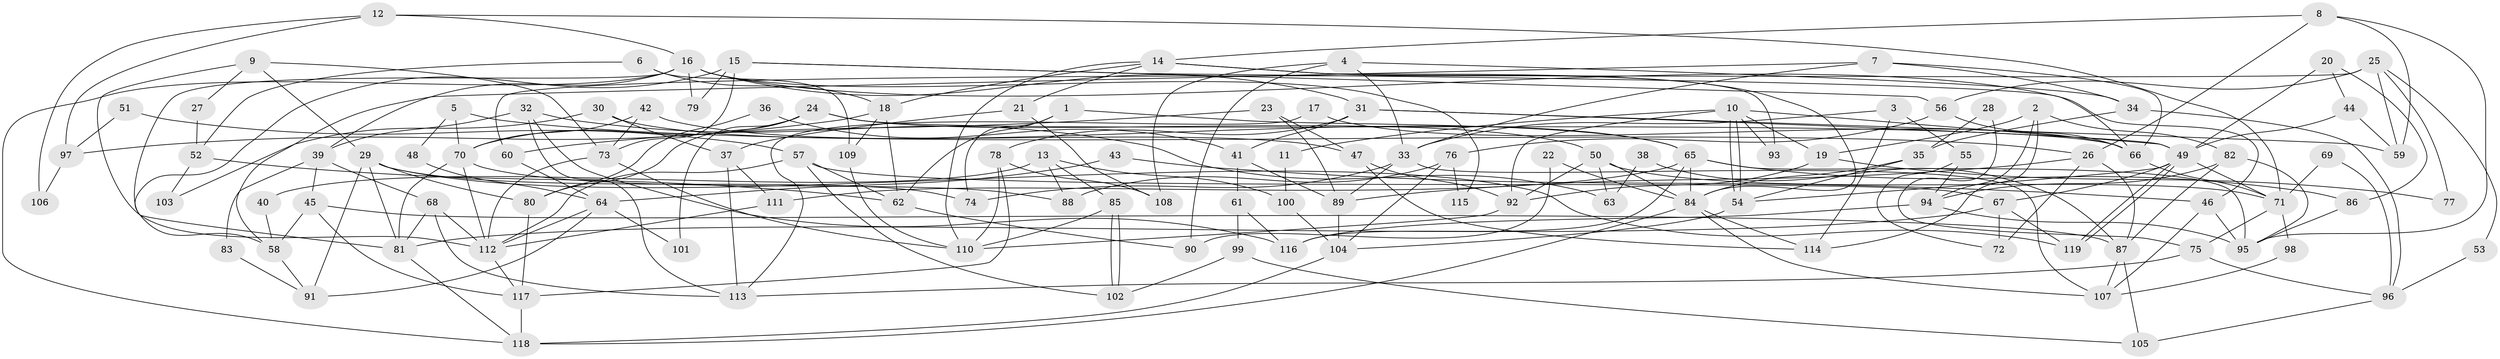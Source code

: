 // coarse degree distribution, {4: 0.2777777777777778, 7: 0.1111111111111111, 6: 0.06944444444444445, 2: 0.05555555555555555, 9: 0.05555555555555555, 3: 0.18055555555555555, 5: 0.18055555555555555, 8: 0.05555555555555555, 10: 0.013888888888888888}
// Generated by graph-tools (version 1.1) at 2025/37/03/04/25 23:37:09]
// undirected, 119 vertices, 238 edges
graph export_dot {
  node [color=gray90,style=filled];
  1;
  2;
  3;
  4;
  5;
  6;
  7;
  8;
  9;
  10;
  11;
  12;
  13;
  14;
  15;
  16;
  17;
  18;
  19;
  20;
  21;
  22;
  23;
  24;
  25;
  26;
  27;
  28;
  29;
  30;
  31;
  32;
  33;
  34;
  35;
  36;
  37;
  38;
  39;
  40;
  41;
  42;
  43;
  44;
  45;
  46;
  47;
  48;
  49;
  50;
  51;
  52;
  53;
  54;
  55;
  56;
  57;
  58;
  59;
  60;
  61;
  62;
  63;
  64;
  65;
  66;
  67;
  68;
  69;
  70;
  71;
  72;
  73;
  74;
  75;
  76;
  77;
  78;
  79;
  80;
  81;
  82;
  83;
  84;
  85;
  86;
  87;
  88;
  89;
  90;
  91;
  92;
  93;
  94;
  95;
  96;
  97;
  98;
  99;
  100;
  101;
  102;
  103;
  104;
  105;
  106;
  107;
  108;
  109;
  110;
  111;
  112;
  113;
  114;
  115;
  116;
  117;
  118;
  119;
  1 -- 74;
  1 -- 65;
  1 -- 62;
  2 -- 94;
  2 -- 19;
  2 -- 82;
  2 -- 114;
  3 -- 114;
  3 -- 33;
  3 -- 55;
  4 -- 108;
  4 -- 33;
  4 -- 34;
  4 -- 90;
  5 -- 26;
  5 -- 70;
  5 -- 48;
  6 -- 109;
  6 -- 18;
  6 -- 52;
  7 -- 34;
  7 -- 58;
  7 -- 33;
  7 -- 66;
  8 -- 59;
  8 -- 14;
  8 -- 26;
  8 -- 95;
  9 -- 29;
  9 -- 73;
  9 -- 27;
  9 -- 112;
  10 -- 49;
  10 -- 54;
  10 -- 54;
  10 -- 11;
  10 -- 19;
  10 -- 92;
  10 -- 93;
  11 -- 100;
  12 -- 71;
  12 -- 16;
  12 -- 97;
  12 -- 106;
  13 -- 85;
  13 -- 88;
  13 -- 40;
  13 -- 100;
  14 -- 84;
  14 -- 110;
  14 -- 18;
  14 -- 21;
  14 -- 93;
  15 -- 66;
  15 -- 73;
  15 -- 56;
  15 -- 58;
  15 -- 79;
  16 -- 81;
  16 -- 39;
  16 -- 31;
  16 -- 46;
  16 -- 79;
  16 -- 115;
  16 -- 118;
  17 -- 66;
  17 -- 113;
  18 -- 62;
  18 -- 97;
  18 -- 109;
  19 -- 92;
  19 -- 77;
  20 -- 49;
  20 -- 86;
  20 -- 44;
  21 -- 37;
  21 -- 108;
  22 -- 90;
  22 -- 84;
  23 -- 47;
  23 -- 89;
  23 -- 60;
  24 -- 80;
  24 -- 50;
  24 -- 66;
  24 -- 70;
  24 -- 101;
  25 -- 59;
  25 -- 56;
  25 -- 53;
  25 -- 60;
  25 -- 77;
  26 -- 87;
  26 -- 72;
  26 -- 89;
  27 -- 52;
  28 -- 35;
  28 -- 75;
  29 -- 81;
  29 -- 91;
  29 -- 74;
  29 -- 80;
  29 -- 119;
  30 -- 37;
  30 -- 47;
  30 -- 103;
  31 -- 49;
  31 -- 41;
  31 -- 59;
  31 -- 78;
  32 -- 39;
  32 -- 116;
  32 -- 63;
  32 -- 113;
  33 -- 107;
  33 -- 74;
  33 -- 89;
  34 -- 96;
  34 -- 35;
  35 -- 54;
  35 -- 84;
  36 -- 41;
  36 -- 80;
  37 -- 111;
  37 -- 113;
  38 -- 63;
  38 -- 87;
  39 -- 68;
  39 -- 45;
  39 -- 83;
  40 -- 58;
  41 -- 89;
  41 -- 61;
  42 -- 70;
  42 -- 65;
  42 -- 73;
  43 -- 64;
  43 -- 46;
  44 -- 49;
  44 -- 59;
  45 -- 87;
  45 -- 117;
  45 -- 58;
  46 -- 95;
  46 -- 107;
  47 -- 92;
  47 -- 114;
  48 -- 64;
  49 -- 119;
  49 -- 119;
  49 -- 54;
  49 -- 67;
  49 -- 71;
  50 -- 84;
  50 -- 71;
  50 -- 63;
  50 -- 92;
  51 -- 97;
  51 -- 57;
  52 -- 62;
  52 -- 103;
  53 -- 96;
  54 -- 104;
  55 -- 72;
  55 -- 94;
  56 -- 66;
  56 -- 76;
  57 -- 67;
  57 -- 112;
  57 -- 62;
  57 -- 102;
  58 -- 91;
  60 -- 64;
  61 -- 116;
  61 -- 99;
  62 -- 90;
  64 -- 112;
  64 -- 91;
  64 -- 101;
  65 -- 84;
  65 -- 95;
  65 -- 86;
  65 -- 111;
  65 -- 116;
  66 -- 71;
  67 -- 119;
  67 -- 72;
  67 -- 81;
  68 -- 112;
  68 -- 81;
  68 -- 113;
  69 -- 96;
  69 -- 71;
  70 -- 112;
  70 -- 81;
  70 -- 88;
  71 -- 75;
  71 -- 98;
  73 -- 110;
  73 -- 112;
  75 -- 113;
  75 -- 96;
  76 -- 104;
  76 -- 88;
  76 -- 115;
  78 -- 117;
  78 -- 108;
  78 -- 110;
  80 -- 117;
  81 -- 118;
  82 -- 95;
  82 -- 87;
  82 -- 94;
  83 -- 91;
  84 -- 118;
  84 -- 107;
  84 -- 114;
  85 -- 102;
  85 -- 102;
  85 -- 110;
  86 -- 95;
  87 -- 107;
  87 -- 105;
  89 -- 104;
  92 -- 110;
  94 -- 95;
  94 -- 116;
  96 -- 105;
  97 -- 106;
  98 -- 107;
  99 -- 102;
  99 -- 105;
  100 -- 104;
  104 -- 118;
  109 -- 110;
  111 -- 112;
  112 -- 117;
  117 -- 118;
}
